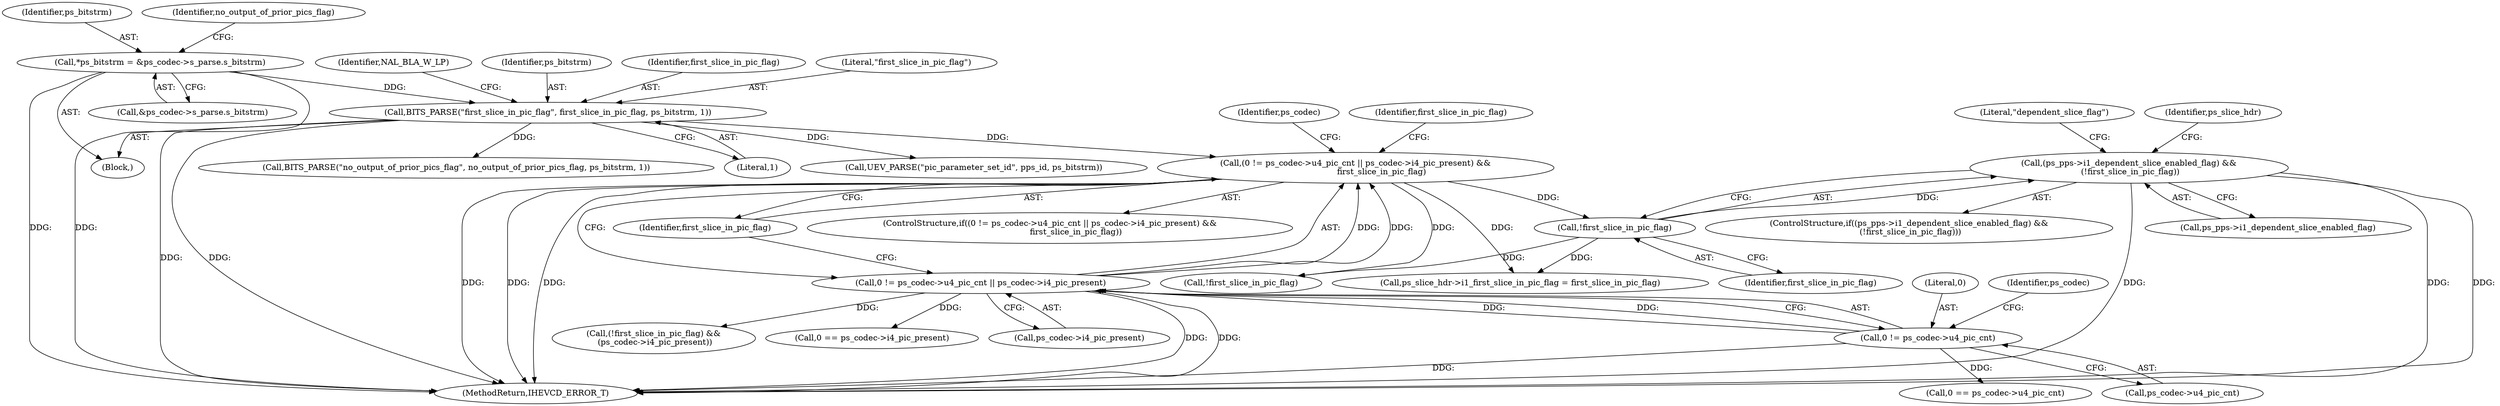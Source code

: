 digraph "0_Android_913d9e8d93d6b81bb8eac3fc2c1426651f5b259d@pointer" {
"1000416" [label="(Call,(ps_pps->i1_dependent_slice_enabled_flag) &&\n (!first_slice_in_pic_flag))"];
"1000420" [label="(Call,!first_slice_in_pic_flag)"];
"1000285" [label="(Call,(0 != ps_codec->u4_pic_cnt || ps_codec->i4_pic_present) &&\n                    first_slice_in_pic_flag)"];
"1000286" [label="(Call,0 != ps_codec->u4_pic_cnt || ps_codec->i4_pic_present)"];
"1000287" [label="(Call,0 != ps_codec->u4_pic_cnt)"];
"1000191" [label="(Call,BITS_PARSE(\"first_slice_in_pic_flag\", first_slice_in_pic_flag, ps_bitstrm, 1))"];
"1000148" [label="(Call,*ps_bitstrm = &ps_codec->s_parse.s_bitstrm)"];
"1000285" [label="(Call,(0 != ps_codec->u4_pic_cnt || ps_codec->i4_pic_present) &&\n                    first_slice_in_pic_flag)"];
"1002620" [label="(MethodReturn,IHEVCD_ERROR_T)"];
"1000199" [label="(Identifier,NAL_BLA_W_LP)"];
"1000421" [label="(Identifier,first_slice_in_pic_flag)"];
"1000299" [label="(Identifier,ps_codec)"];
"1000288" [label="(Literal,0)"];
"1000295" [label="(Identifier,first_slice_in_pic_flag)"];
"1000286" [label="(Call,0 != ps_codec->u4_pic_cnt || ps_codec->i4_pic_present)"];
"1000194" [label="(Identifier,ps_bitstrm)"];
"1002060" [label="(Call,0 == ps_codec->u4_pic_cnt)"];
"1000205" [label="(Call,BITS_PARSE(\"no_output_of_prior_pics_flag\", no_output_of_prior_pics_flag, ps_bitstrm, 1))"];
"1001616" [label="(Call,(!first_slice_in_pic_flag) &&\n (ps_codec->i4_pic_present))"];
"1000284" [label="(ControlStructure,if((0 != ps_codec->u4_pic_cnt || ps_codec->i4_pic_present) &&\n                    first_slice_in_pic_flag))"];
"1000293" [label="(Identifier,ps_codec)"];
"1000193" [label="(Identifier,first_slice_in_pic_flag)"];
"1000191" [label="(Call,BITS_PARSE(\"first_slice_in_pic_flag\", first_slice_in_pic_flag, ps_bitstrm, 1))"];
"1000424" [label="(Literal,\"dependent_slice_flag\")"];
"1000483" [label="(Call,ps_slice_hdr->i1_first_slice_in_pic_flag = first_slice_in_pic_flag)"];
"1000150" [label="(Call,&ps_codec->s_parse.s_bitstrm)"];
"1000470" [label="(Identifier,ps_slice_hdr)"];
"1001617" [label="(Call,!first_slice_in_pic_flag)"];
"1000287" [label="(Call,0 != ps_codec->u4_pic_cnt)"];
"1000149" [label="(Identifier,ps_bitstrm)"];
"1000192" [label="(Literal,\"first_slice_in_pic_flag\")"];
"1000161" [label="(Identifier,no_output_of_prior_pics_flag)"];
"1000195" [label="(Literal,1)"];
"1000210" [label="(Call,UEV_PARSE(\"pic_parameter_set_id\", pps_id, ps_bitstrm))"];
"1000415" [label="(ControlStructure,if((ps_pps->i1_dependent_slice_enabled_flag) &&\n (!first_slice_in_pic_flag)))"];
"1000289" [label="(Call,ps_codec->u4_pic_cnt)"];
"1000148" [label="(Call,*ps_bitstrm = &ps_codec->s_parse.s_bitstrm)"];
"1000416" [label="(Call,(ps_pps->i1_dependent_slice_enabled_flag) &&\n (!first_slice_in_pic_flag))"];
"1000386" [label="(Call,0 == ps_codec->i4_pic_present)"];
"1000132" [label="(Block,)"];
"1000374" [label="(Identifier,first_slice_in_pic_flag)"];
"1000420" [label="(Call,!first_slice_in_pic_flag)"];
"1000292" [label="(Call,ps_codec->i4_pic_present)"];
"1000417" [label="(Call,ps_pps->i1_dependent_slice_enabled_flag)"];
"1000416" -> "1000415"  [label="AST: "];
"1000416" -> "1000417"  [label="CFG: "];
"1000416" -> "1000420"  [label="CFG: "];
"1000417" -> "1000416"  [label="AST: "];
"1000420" -> "1000416"  [label="AST: "];
"1000424" -> "1000416"  [label="CFG: "];
"1000470" -> "1000416"  [label="CFG: "];
"1000416" -> "1002620"  [label="DDG: "];
"1000416" -> "1002620"  [label="DDG: "];
"1000416" -> "1002620"  [label="DDG: "];
"1000420" -> "1000416"  [label="DDG: "];
"1000420" -> "1000421"  [label="CFG: "];
"1000421" -> "1000420"  [label="AST: "];
"1000285" -> "1000420"  [label="DDG: "];
"1000420" -> "1000483"  [label="DDG: "];
"1000420" -> "1001617"  [label="DDG: "];
"1000285" -> "1000284"  [label="AST: "];
"1000285" -> "1000286"  [label="CFG: "];
"1000285" -> "1000295"  [label="CFG: "];
"1000286" -> "1000285"  [label="AST: "];
"1000295" -> "1000285"  [label="AST: "];
"1000299" -> "1000285"  [label="CFG: "];
"1000374" -> "1000285"  [label="CFG: "];
"1000285" -> "1002620"  [label="DDG: "];
"1000285" -> "1002620"  [label="DDG: "];
"1000285" -> "1002620"  [label="DDG: "];
"1000286" -> "1000285"  [label="DDG: "];
"1000286" -> "1000285"  [label="DDG: "];
"1000191" -> "1000285"  [label="DDG: "];
"1000285" -> "1000483"  [label="DDG: "];
"1000285" -> "1001617"  [label="DDG: "];
"1000286" -> "1000287"  [label="CFG: "];
"1000286" -> "1000292"  [label="CFG: "];
"1000287" -> "1000286"  [label="AST: "];
"1000292" -> "1000286"  [label="AST: "];
"1000295" -> "1000286"  [label="CFG: "];
"1000286" -> "1002620"  [label="DDG: "];
"1000286" -> "1002620"  [label="DDG: "];
"1000287" -> "1000286"  [label="DDG: "];
"1000287" -> "1000286"  [label="DDG: "];
"1000286" -> "1000386"  [label="DDG: "];
"1000286" -> "1001616"  [label="DDG: "];
"1000287" -> "1000289"  [label="CFG: "];
"1000288" -> "1000287"  [label="AST: "];
"1000289" -> "1000287"  [label="AST: "];
"1000293" -> "1000287"  [label="CFG: "];
"1000287" -> "1002620"  [label="DDG: "];
"1000287" -> "1002060"  [label="DDG: "];
"1000191" -> "1000132"  [label="AST: "];
"1000191" -> "1000195"  [label="CFG: "];
"1000192" -> "1000191"  [label="AST: "];
"1000193" -> "1000191"  [label="AST: "];
"1000194" -> "1000191"  [label="AST: "];
"1000195" -> "1000191"  [label="AST: "];
"1000199" -> "1000191"  [label="CFG: "];
"1000191" -> "1002620"  [label="DDG: "];
"1000191" -> "1002620"  [label="DDG: "];
"1000148" -> "1000191"  [label="DDG: "];
"1000191" -> "1000205"  [label="DDG: "];
"1000191" -> "1000210"  [label="DDG: "];
"1000148" -> "1000132"  [label="AST: "];
"1000148" -> "1000150"  [label="CFG: "];
"1000149" -> "1000148"  [label="AST: "];
"1000150" -> "1000148"  [label="AST: "];
"1000161" -> "1000148"  [label="CFG: "];
"1000148" -> "1002620"  [label="DDG: "];
"1000148" -> "1002620"  [label="DDG: "];
}
